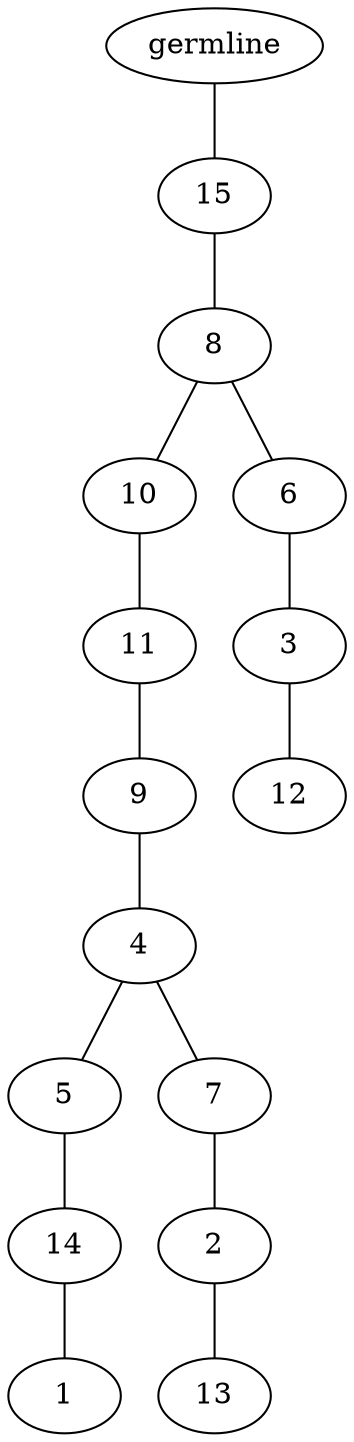 graph tree {
    "140528623788816" [label="germline"];
    "140528623659568" [label="15"];
    "140528623660528" [label="8"];
    "140528623660960" [label="10"];
    "140528628191584" [label="11"];
    "140528628192064" [label="9"];
    "140528628192544" [label="4"];
    "140528628192832" [label="5"];
    "140528628193408" [label="14"];
    "140528623787600" [label="1"];
    "140528628193648" [label="7"];
    "140528628192928" [label="2"];
    "140528628193792" [label="13"];
    "140528628192496" [label="6"];
    "140528628191392" [label="3"];
    "140528628193888" [label="12"];
    "140528623788816" -- "140528623659568";
    "140528623659568" -- "140528623660528";
    "140528623660528" -- "140528623660960";
    "140528623660528" -- "140528628192496";
    "140528623660960" -- "140528628191584";
    "140528628191584" -- "140528628192064";
    "140528628192064" -- "140528628192544";
    "140528628192544" -- "140528628192832";
    "140528628192544" -- "140528628193648";
    "140528628192832" -- "140528628193408";
    "140528628193408" -- "140528623787600";
    "140528628193648" -- "140528628192928";
    "140528628192928" -- "140528628193792";
    "140528628192496" -- "140528628191392";
    "140528628191392" -- "140528628193888";
}
